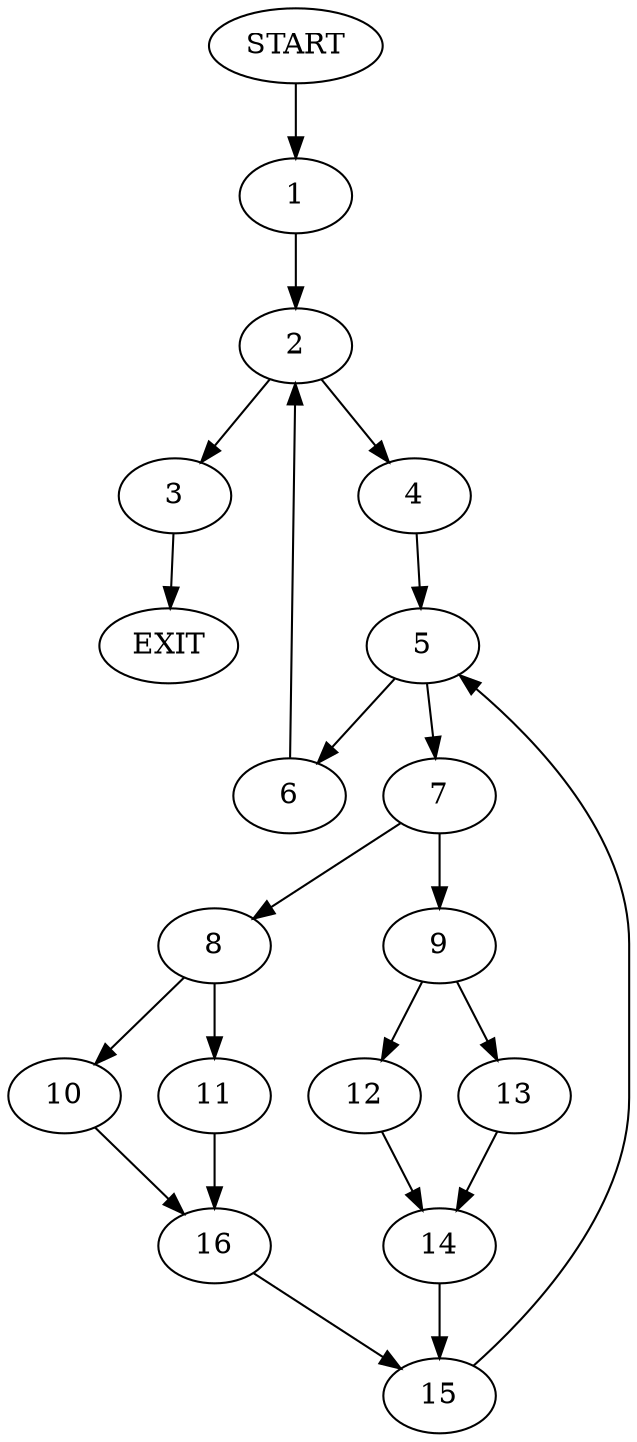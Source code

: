 digraph {
0 [label="START"]
17 [label="EXIT"]
0 -> 1
1 -> 2
2 -> 3
2 -> 4
3 -> 17
4 -> 5
5 -> 6
5 -> 7
7 -> 8
7 -> 9
6 -> 2
8 -> 10
8 -> 11
9 -> 12
9 -> 13
12 -> 14
13 -> 14
14 -> 15
15 -> 5
10 -> 16
11 -> 16
16 -> 15
}
